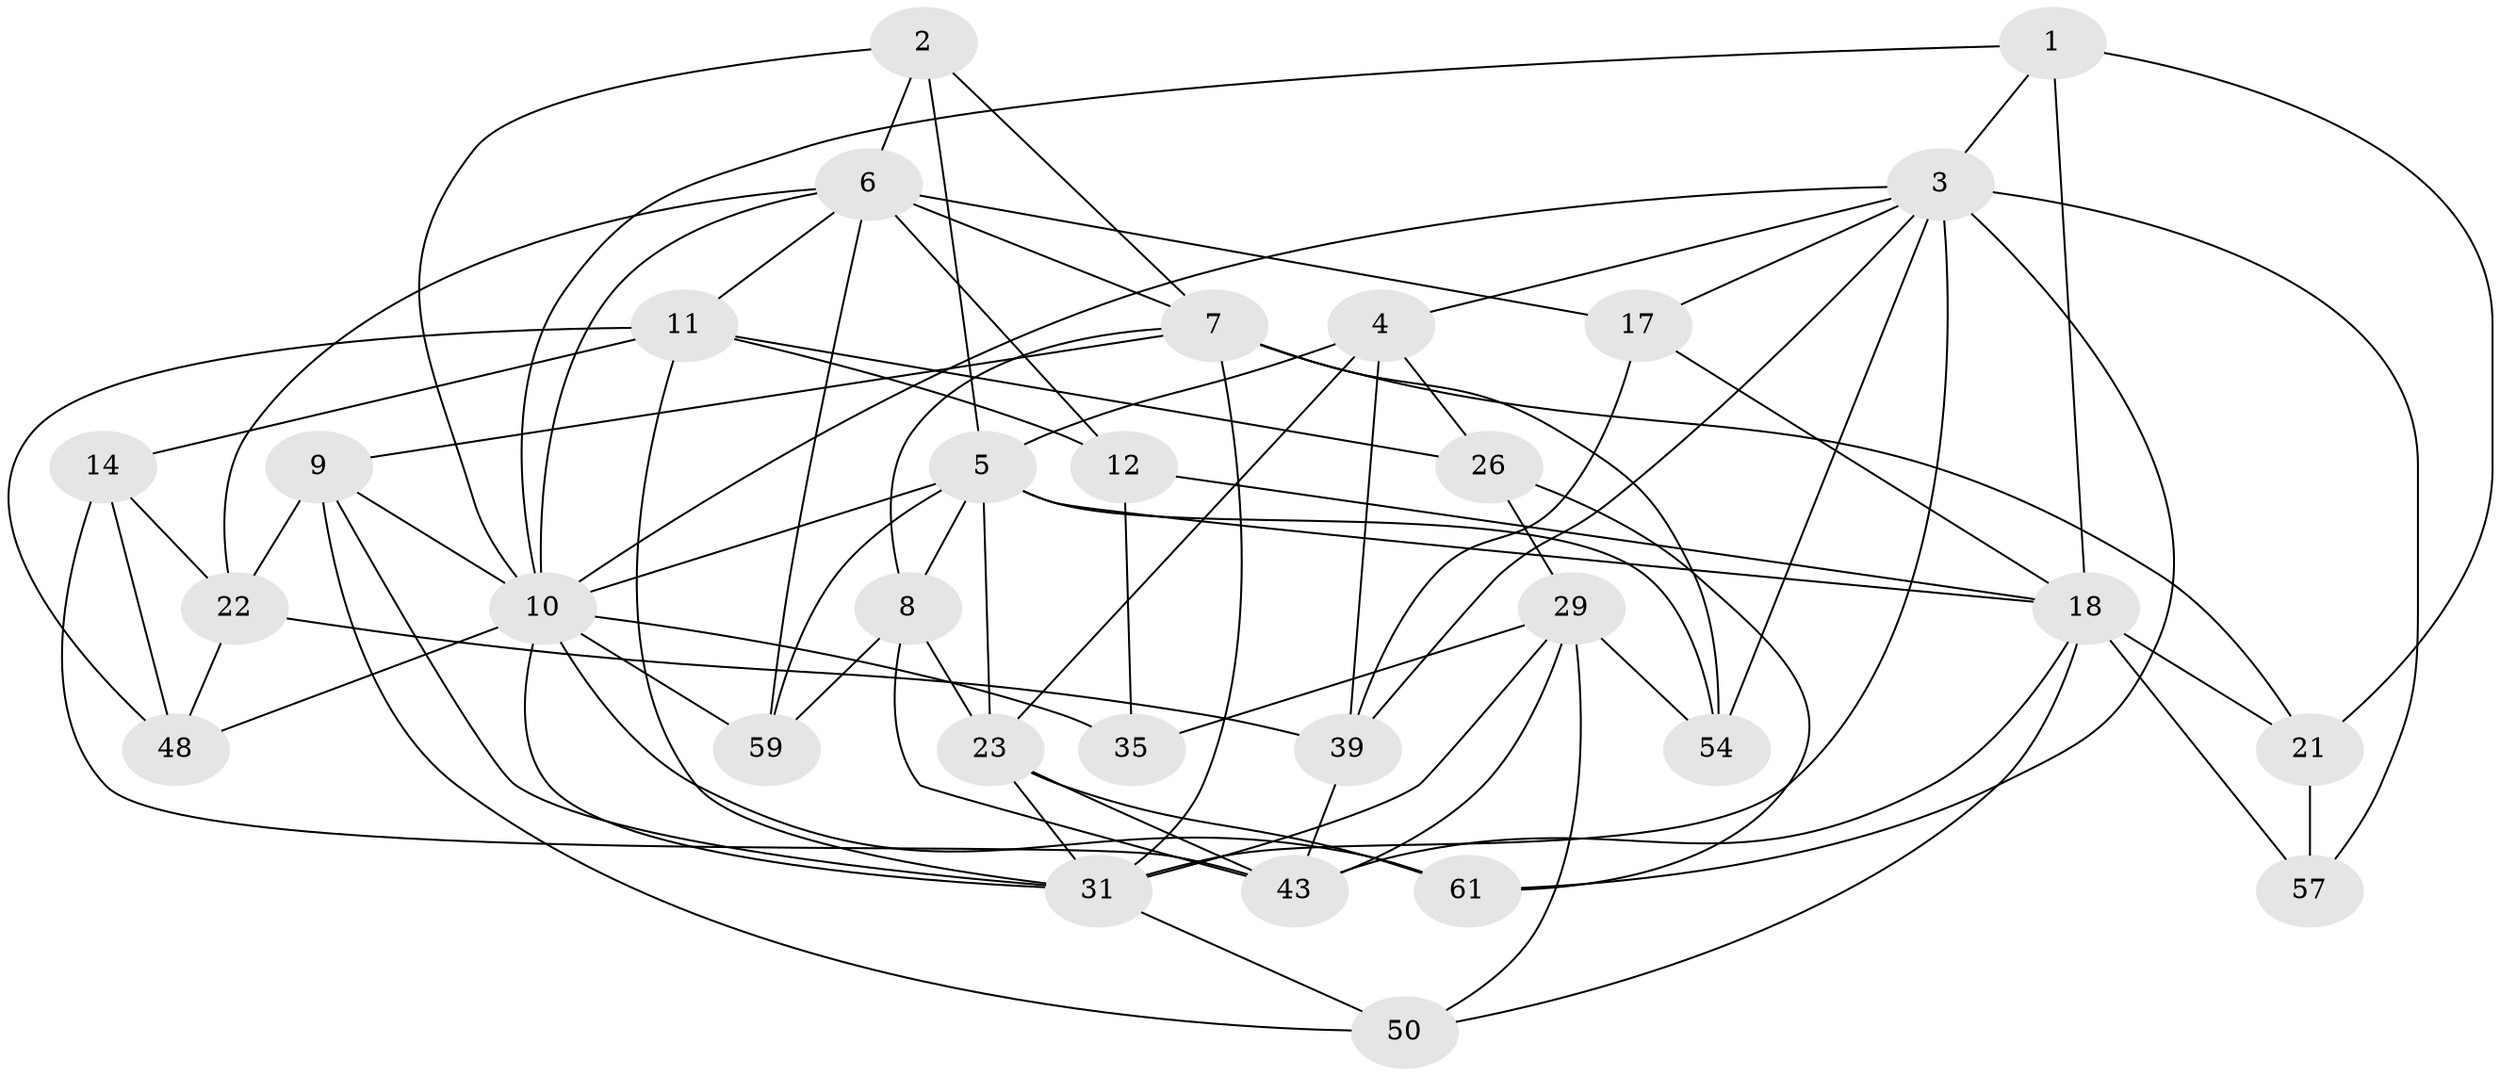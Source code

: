 // original degree distribution, {4: 1.0}
// Generated by graph-tools (version 1.1) at 2025/16/03/09/25 04:16:27]
// undirected, 30 vertices, 81 edges
graph export_dot {
graph [start="1"]
  node [color=gray90,style=filled];
  1 [super="+38"];
  2;
  3 [super="+19"];
  4 [super="+13"];
  5 [super="+15+40"];
  6 [super="+46+45"];
  7 [super="+25"];
  8 [super="+16"];
  9 [super="+20"];
  10 [super="+53+34"];
  11 [super="+33"];
  12;
  14;
  17;
  18 [super="+27+24"];
  21 [super="+32"];
  22 [super="+55"];
  23 [super="+58"];
  26;
  29 [super="+42"];
  31 [super="+44+37"];
  35;
  39 [super="+47"];
  43 [super="+51+56"];
  48;
  50;
  54;
  57;
  59;
  61;
  1 -- 18 [weight=2];
  1 -- 10;
  1 -- 21;
  1 -- 3 [weight=2];
  2 -- 6;
  2 -- 5;
  2 -- 10;
  2 -- 7;
  3 -- 17;
  3 -- 57;
  3 -- 54;
  3 -- 39;
  3 -- 10;
  3 -- 61;
  3 -- 31;
  3 -- 4;
  4 -- 26;
  4 -- 23;
  4 -- 39 [weight=2];
  4 -- 5;
  5 -- 10;
  5 -- 59;
  5 -- 23;
  5 -- 8;
  5 -- 18;
  5 -- 54;
  6 -- 17;
  6 -- 11;
  6 -- 59;
  6 -- 10;
  6 -- 7;
  6 -- 12;
  6 -- 22;
  7 -- 54;
  7 -- 8;
  7 -- 9;
  7 -- 31;
  7 -- 21 [weight=2];
  8 -- 59;
  8 -- 43 [weight=2];
  8 -- 23;
  9 -- 50;
  9 -- 10;
  9 -- 22 [weight=2];
  9 -- 31;
  10 -- 31;
  10 -- 48;
  10 -- 35 [weight=2];
  10 -- 59;
  10 -- 61;
  11 -- 14;
  11 -- 31;
  11 -- 48;
  11 -- 26;
  11 -- 12;
  12 -- 18;
  12 -- 35;
  14 -- 22;
  14 -- 48;
  14 -- 43;
  17 -- 39;
  17 -- 18;
  18 -- 57;
  18 -- 50;
  18 -- 43 [weight=2];
  18 -- 21;
  21 -- 57 [weight=2];
  22 -- 48;
  22 -- 39;
  23 -- 61;
  23 -- 31;
  23 -- 43;
  26 -- 29;
  26 -- 61;
  29 -- 50;
  29 -- 35;
  29 -- 54;
  29 -- 31;
  29 -- 43;
  31 -- 50;
  39 -- 43;
}
